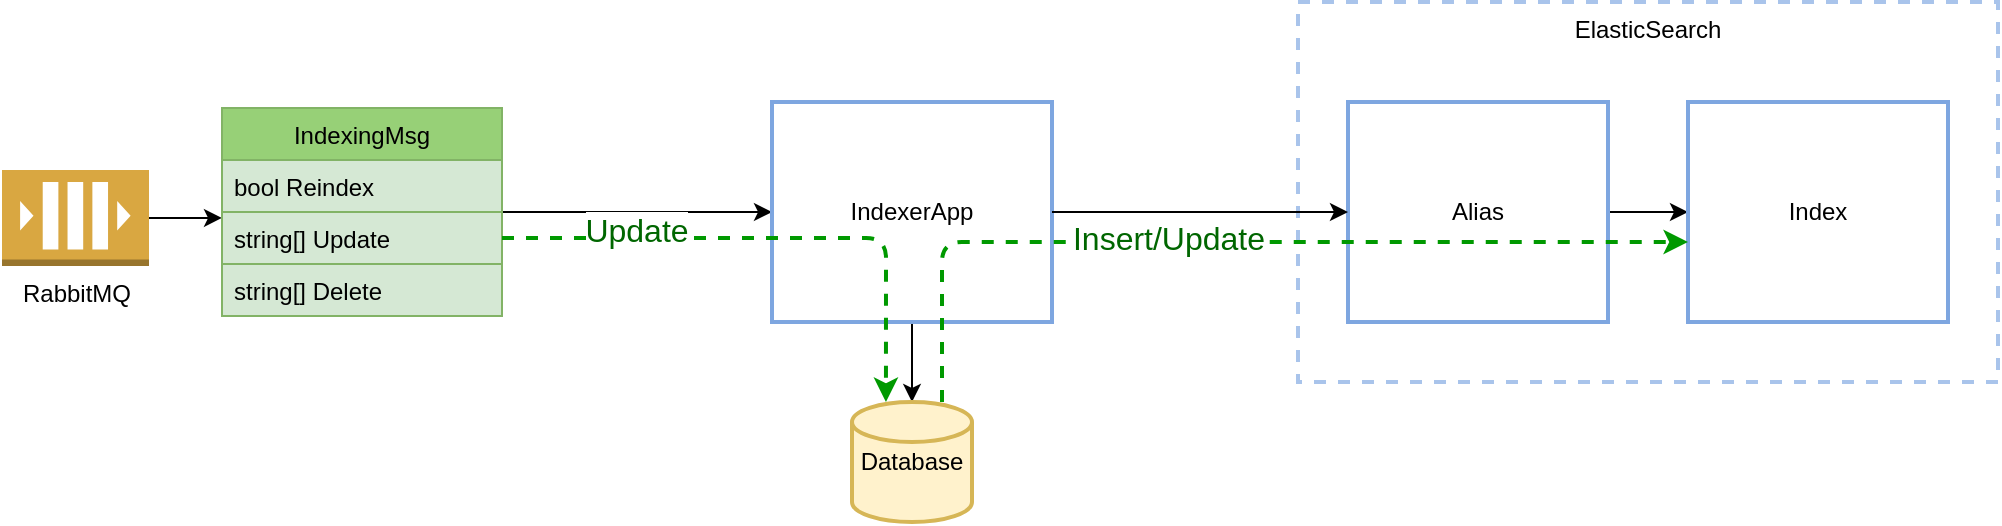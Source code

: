 <mxfile version="12.6.5" type="device" pages="4"><diagram id="VszfqgKXTrDszKqh4db0" name="update"><mxGraphModel dx="1086" dy="966" grid="1" gridSize="10" guides="1" tooltips="1" connect="1" arrows="1" fold="1" page="1" pageScale="1" pageWidth="1100" pageHeight="850" math="0" shadow="0"><root><mxCell id="0"/><mxCell id="1" parent="0"/><mxCell id="mPnWZXQFcFfXo-31iw5N-11" value="ElasticSearch" style="rounded=0;whiteSpace=wrap;html=1;verticalAlign=top;dashed=1;strokeWidth=2;strokeColor=#A9C4EB;fillColor=none;" parent="1" vertex="1"><mxGeometry x="698" y="80" width="350" height="190" as="geometry"/></mxCell><mxCell id="mPnWZXQFcFfXo-31iw5N-7" style="edgeStyle=orthogonalEdgeStyle;rounded=0;orthogonalLoop=1;jettySize=auto;html=1;entryX=0;entryY=0.115;entryDx=0;entryDy=0;entryPerimeter=0;" parent="1" source="mPnWZXQFcFfXo-31iw5N-2" target="mPnWZXQFcFfXo-31iw5N-5" edge="1"><mxGeometry relative="1" as="geometry"/></mxCell><mxCell id="mPnWZXQFcFfXo-31iw5N-2" value="RabbitMQ" style="outlineConnect=0;dashed=0;verticalLabelPosition=bottom;verticalAlign=top;align=center;html=1;shape=mxgraph.aws3.queue;fillColor=#D9A741;gradientColor=none;" parent="1" vertex="1"><mxGeometry x="50" y="164" width="73.5" height="48" as="geometry"/></mxCell><mxCell id="mPnWZXQFcFfXo-31iw5N-14" style="edgeStyle=orthogonalEdgeStyle;rounded=0;orthogonalLoop=1;jettySize=auto;html=1;entryX=0;entryY=0.5;entryDx=0;entryDy=0;" parent="1" source="mPnWZXQFcFfXo-31iw5N-3" target="mPnWZXQFcFfXo-31iw5N-8" edge="1"><mxGeometry relative="1" as="geometry"/></mxCell><mxCell id="mPnWZXQFcFfXo-31iw5N-3" value="IndexingMsg" style="swimlane;fontStyle=0;childLayout=stackLayout;horizontal=1;startSize=26;fillColor=#97D077;horizontalStack=0;resizeParent=1;resizeParentMax=0;resizeLast=0;collapsible=1;marginBottom=0;strokeColor=#82b366;" parent="1" vertex="1"><mxGeometry x="160" y="133" width="140" height="104" as="geometry"/></mxCell><mxCell id="mPnWZXQFcFfXo-31iw5N-4" value="bool Reindex" style="text;strokeColor=#82b366;fillColor=#d5e8d4;align=left;verticalAlign=top;spacingLeft=4;spacingRight=4;overflow=hidden;rotatable=0;points=[[0,0.5],[1,0.5]];portConstraint=eastwest;" parent="mPnWZXQFcFfXo-31iw5N-3" vertex="1"><mxGeometry y="26" width="140" height="26" as="geometry"/></mxCell><mxCell id="mPnWZXQFcFfXo-31iw5N-5" value="string[] Update " style="text;strokeColor=#82b366;fillColor=#d5e8d4;align=left;verticalAlign=top;spacingLeft=4;spacingRight=4;overflow=hidden;rotatable=0;points=[[0,0.5],[1,0.5]];portConstraint=eastwest;" parent="mPnWZXQFcFfXo-31iw5N-3" vertex="1"><mxGeometry y="52" width="140" height="26" as="geometry"/></mxCell><mxCell id="mPnWZXQFcFfXo-31iw5N-6" value="string[] Delete" style="text;strokeColor=#82b366;fillColor=#d5e8d4;align=left;verticalAlign=top;spacingLeft=4;spacingRight=4;overflow=hidden;rotatable=0;points=[[0,0.5],[1,0.5]];portConstraint=eastwest;" parent="mPnWZXQFcFfXo-31iw5N-3" vertex="1"><mxGeometry y="78" width="140" height="26" as="geometry"/></mxCell><mxCell id="mPnWZXQFcFfXo-31iw5N-13" style="edgeStyle=orthogonalEdgeStyle;rounded=0;orthogonalLoop=1;jettySize=auto;html=1;entryX=0.5;entryY=0;entryDx=0;entryDy=0;entryPerimeter=0;" parent="1" source="mPnWZXQFcFfXo-31iw5N-8" target="mPnWZXQFcFfXo-31iw5N-12" edge="1"><mxGeometry relative="1" as="geometry"/></mxCell><mxCell id="mPnWZXQFcFfXo-31iw5N-8" value="IndexerApp" style="rounded=0;whiteSpace=wrap;html=1;verticalAlign=middle;strokeWidth=2;strokeColor=#7EA6E0;" parent="1" vertex="1"><mxGeometry x="435" y="130" width="140" height="110" as="geometry"/></mxCell><mxCell id="mPnWZXQFcFfXo-31iw5N-12" value="Database" style="strokeWidth=2;html=1;shape=mxgraph.flowchart.database;whiteSpace=wrap;fillColor=#fff2cc;strokeColor=#d6b656;" parent="1" vertex="1"><mxGeometry x="475" y="280" width="60" height="60" as="geometry"/></mxCell><mxCell id="mPnWZXQFcFfXo-31iw5N-17" style="edgeStyle=orthogonalEdgeStyle;rounded=0;orthogonalLoop=1;jettySize=auto;html=1;exitX=1;exitY=0.5;exitDx=0;exitDy=0;entryX=0;entryY=0.5;entryDx=0;entryDy=0;" parent="1" source="mPnWZXQFcFfXo-31iw5N-15" target="mPnWZXQFcFfXo-31iw5N-16" edge="1"><mxGeometry relative="1" as="geometry"/></mxCell><mxCell id="mPnWZXQFcFfXo-31iw5N-15" value="Alias" style="rounded=0;whiteSpace=wrap;html=1;strokeWidth=2;strokeColor=#7EA6E0;" parent="1" vertex="1"><mxGeometry x="723" y="130" width="130" height="110" as="geometry"/></mxCell><mxCell id="mPnWZXQFcFfXo-31iw5N-16" value="Index" style="rounded=0;whiteSpace=wrap;html=1;strokeWidth=2;strokeColor=#7EA6E0;" parent="1" vertex="1"><mxGeometry x="893" y="130" width="130" height="110" as="geometry"/></mxCell><mxCell id="mPnWZXQFcFfXo-31iw5N-20" style="edgeStyle=orthogonalEdgeStyle;rounded=0;orthogonalLoop=1;jettySize=auto;html=1;exitX=1;exitY=0.5;exitDx=0;exitDy=0;entryX=0;entryY=0.5;entryDx=0;entryDy=0;" parent="1" source="mPnWZXQFcFfXo-31iw5N-8" target="mPnWZXQFcFfXo-31iw5N-15" edge="1"><mxGeometry relative="1" as="geometry"/></mxCell><mxCell id="mPnWZXQFcFfXo-31iw5N-21" value="" style="endArrow=classic;html=1;edgeStyle=orthogonalEdgeStyle;rounded=1;dashed=1;strokeWidth=2;strokeColor=#009900;" parent="1" target="mPnWZXQFcFfXo-31iw5N-16" edge="1"><mxGeometry width="50" height="50" relative="1" as="geometry"><mxPoint x="520" y="280" as="sourcePoint"/><mxPoint x="790" y="200" as="targetPoint"/><Array as="points"><mxPoint x="520" y="200"/></Array></mxGeometry></mxCell><mxCell id="mPnWZXQFcFfXo-31iw5N-26" value="Insert/Update" style="text;html=1;align=center;verticalAlign=middle;resizable=0;points=[];labelBackgroundColor=#ffffff;fontSize=16;fontColor=#006600;" parent="mPnWZXQFcFfXo-31iw5N-21" vertex="1" connectable="0"><mxGeometry x="-0.151" y="2" relative="1" as="geometry"><mxPoint as="offset"/></mxGeometry></mxCell><mxCell id="mPnWZXQFcFfXo-31iw5N-30" style="edgeStyle=orthogonalEdgeStyle;rounded=1;orthogonalLoop=1;jettySize=auto;html=1;exitX=1;exitY=0.5;exitDx=0;exitDy=0;entryX=0.283;entryY=0;entryDx=0;entryDy=0;entryPerimeter=0;dashed=1;strokeColor=#009900;strokeWidth=2;fontSize=16;fontColor=#006600;" parent="1" source="mPnWZXQFcFfXo-31iw5N-5" target="mPnWZXQFcFfXo-31iw5N-12" edge="1"><mxGeometry relative="1" as="geometry"/></mxCell><mxCell id="mPnWZXQFcFfXo-31iw5N-31" value="Update" style="text;html=1;align=center;verticalAlign=middle;resizable=0;points=[];labelBackgroundColor=#ffffff;fontSize=16;fontColor=#006600;" parent="mPnWZXQFcFfXo-31iw5N-30" vertex="1" connectable="0"><mxGeometry x="-0.511" y="4" relative="1" as="geometry"><mxPoint as="offset"/></mxGeometry></mxCell></root></mxGraphModel></diagram><diagram id="6jHsAG5WVx4GjktNtLUJ" name="delete"><mxGraphModel dx="1124" dy="966" grid="1" gridSize="10" guides="1" tooltips="1" connect="1" arrows="1" fold="1" page="1" pageScale="1" pageWidth="1100" pageHeight="850" math="0" shadow="0"><root><mxCell id="M-_j7N7mOn3N8x7KHYmq-0"/><mxCell id="M-_j7N7mOn3N8x7KHYmq-1" parent="M-_j7N7mOn3N8x7KHYmq-0"/><mxCell id="M-_j7N7mOn3N8x7KHYmq-2" value="ElasticSearch" style="rounded=0;whiteSpace=wrap;html=1;verticalAlign=top;dashed=1;strokeWidth=2;strokeColor=#A9C4EB;fillColor=none;" vertex="1" parent="M-_j7N7mOn3N8x7KHYmq-1"><mxGeometry x="698" y="390" width="350" height="190" as="geometry"/></mxCell><mxCell id="M-_j7N7mOn3N8x7KHYmq-3" style="edgeStyle=orthogonalEdgeStyle;rounded=0;orthogonalLoop=1;jettySize=auto;html=1;entryX=0;entryY=0.115;entryDx=0;entryDy=0;entryPerimeter=0;" edge="1" parent="M-_j7N7mOn3N8x7KHYmq-1" source="M-_j7N7mOn3N8x7KHYmq-4" target="M-_j7N7mOn3N8x7KHYmq-8"><mxGeometry relative="1" as="geometry"/></mxCell><mxCell id="M-_j7N7mOn3N8x7KHYmq-4" value="RabbitMQ" style="outlineConnect=0;dashed=0;verticalLabelPosition=bottom;verticalAlign=top;align=center;html=1;shape=mxgraph.aws3.queue;fillColor=#D9A741;gradientColor=none;" vertex="1" parent="M-_j7N7mOn3N8x7KHYmq-1"><mxGeometry x="50" y="474" width="73.5" height="48" as="geometry"/></mxCell><mxCell id="M-_j7N7mOn3N8x7KHYmq-5" style="edgeStyle=orthogonalEdgeStyle;rounded=0;orthogonalLoop=1;jettySize=auto;html=1;entryX=0;entryY=0.5;entryDx=0;entryDy=0;" edge="1" parent="M-_j7N7mOn3N8x7KHYmq-1" source="M-_j7N7mOn3N8x7KHYmq-6" target="M-_j7N7mOn3N8x7KHYmq-11"><mxGeometry relative="1" as="geometry"/></mxCell><mxCell id="M-_j7N7mOn3N8x7KHYmq-6" value="IndexingMsg" style="swimlane;fontStyle=0;childLayout=stackLayout;horizontal=1;startSize=26;fillColor=#97D077;horizontalStack=0;resizeParent=1;resizeParentMax=0;resizeLast=0;collapsible=1;marginBottom=0;strokeColor=#82b366;" vertex="1" parent="M-_j7N7mOn3N8x7KHYmq-1"><mxGeometry x="160" y="443" width="140" height="104" as="geometry"/></mxCell><mxCell id="M-_j7N7mOn3N8x7KHYmq-7" value="bool Reindex" style="text;strokeColor=#82b366;fillColor=#d5e8d4;align=left;verticalAlign=top;spacingLeft=4;spacingRight=4;overflow=hidden;rotatable=0;points=[[0,0.5],[1,0.5]];portConstraint=eastwest;" vertex="1" parent="M-_j7N7mOn3N8x7KHYmq-6"><mxGeometry y="26" width="140" height="26" as="geometry"/></mxCell><mxCell id="M-_j7N7mOn3N8x7KHYmq-8" value="string[] Update " style="text;strokeColor=#82b366;fillColor=#d5e8d4;align=left;verticalAlign=top;spacingLeft=4;spacingRight=4;overflow=hidden;rotatable=0;points=[[0,0.5],[1,0.5]];portConstraint=eastwest;" vertex="1" parent="M-_j7N7mOn3N8x7KHYmq-6"><mxGeometry y="52" width="140" height="26" as="geometry"/></mxCell><mxCell id="M-_j7N7mOn3N8x7KHYmq-9" value="string[] Delete" style="text;strokeColor=#82b366;fillColor=#d5e8d4;align=left;verticalAlign=top;spacingLeft=4;spacingRight=4;overflow=hidden;rotatable=0;points=[[0,0.5],[1,0.5]];portConstraint=eastwest;" vertex="1" parent="M-_j7N7mOn3N8x7KHYmq-6"><mxGeometry y="78" width="140" height="26" as="geometry"/></mxCell><mxCell id="M-_j7N7mOn3N8x7KHYmq-10" style="edgeStyle=orthogonalEdgeStyle;rounded=0;orthogonalLoop=1;jettySize=auto;html=1;entryX=0.5;entryY=0;entryDx=0;entryDy=0;entryPerimeter=0;" edge="1" parent="M-_j7N7mOn3N8x7KHYmq-1" source="M-_j7N7mOn3N8x7KHYmq-11" target="M-_j7N7mOn3N8x7KHYmq-12"><mxGeometry relative="1" as="geometry"/></mxCell><mxCell id="M-_j7N7mOn3N8x7KHYmq-11" value="IndexerApp" style="rounded=0;whiteSpace=wrap;html=1;verticalAlign=middle;strokeWidth=2;strokeColor=#7EA6E0;" vertex="1" parent="M-_j7N7mOn3N8x7KHYmq-1"><mxGeometry x="435" y="440" width="140" height="110" as="geometry"/></mxCell><mxCell id="M-_j7N7mOn3N8x7KHYmq-12" value="Database" style="strokeWidth=2;html=1;shape=mxgraph.flowchart.database;whiteSpace=wrap;fillColor=#fff2cc;strokeColor=#d6b656;" vertex="1" parent="M-_j7N7mOn3N8x7KHYmq-1"><mxGeometry x="475" y="590" width="60" height="60" as="geometry"/></mxCell><mxCell id="M-_j7N7mOn3N8x7KHYmq-13" style="edgeStyle=orthogonalEdgeStyle;rounded=0;orthogonalLoop=1;jettySize=auto;html=1;exitX=1;exitY=0.5;exitDx=0;exitDy=0;entryX=0;entryY=0.5;entryDx=0;entryDy=0;" edge="1" parent="M-_j7N7mOn3N8x7KHYmq-1" source="M-_j7N7mOn3N8x7KHYmq-14" target="M-_j7N7mOn3N8x7KHYmq-15"><mxGeometry relative="1" as="geometry"/></mxCell><mxCell id="M-_j7N7mOn3N8x7KHYmq-14" value="Alias" style="rounded=0;whiteSpace=wrap;html=1;strokeWidth=2;strokeColor=#7EA6E0;" vertex="1" parent="M-_j7N7mOn3N8x7KHYmq-1"><mxGeometry x="723" y="440" width="130" height="110" as="geometry"/></mxCell><mxCell id="M-_j7N7mOn3N8x7KHYmq-15" value="Index" style="rounded=0;whiteSpace=wrap;html=1;strokeWidth=2;strokeColor=#7EA6E0;" vertex="1" parent="M-_j7N7mOn3N8x7KHYmq-1"><mxGeometry x="893" y="440" width="130" height="110" as="geometry"/></mxCell><mxCell id="M-_j7N7mOn3N8x7KHYmq-16" style="edgeStyle=orthogonalEdgeStyle;rounded=0;orthogonalLoop=1;jettySize=auto;html=1;exitX=1;exitY=0.5;exitDx=0;exitDy=0;entryX=0;entryY=0.5;entryDx=0;entryDy=0;" edge="1" parent="M-_j7N7mOn3N8x7KHYmq-1" source="M-_j7N7mOn3N8x7KHYmq-11" target="M-_j7N7mOn3N8x7KHYmq-14"><mxGeometry relative="1" as="geometry"/></mxCell><mxCell id="M-_j7N7mOn3N8x7KHYmq-17" style="edgeStyle=orthogonalEdgeStyle;rounded=1;orthogonalLoop=1;jettySize=auto;html=1;exitX=1;exitY=0.5;exitDx=0;exitDy=0;entryX=0.008;entryY=0.655;entryDx=0;entryDy=0;entryPerimeter=0;dashed=1;strokeColor=#990000;strokeWidth=2;fontSize=16;fontColor=#990000;" edge="1" parent="M-_j7N7mOn3N8x7KHYmq-1" source="M-_j7N7mOn3N8x7KHYmq-9" target="M-_j7N7mOn3N8x7KHYmq-15"><mxGeometry relative="1" as="geometry"/></mxCell><mxCell id="M-_j7N7mOn3N8x7KHYmq-18" value="Delete" style="text;html=1;align=center;verticalAlign=middle;resizable=0;points=[];labelBackgroundColor=#ffffff;fontSize=16;fontColor=#990000;" vertex="1" connectable="0" parent="M-_j7N7mOn3N8x7KHYmq-17"><mxGeometry x="-0.511" y="4" relative="1" as="geometry"><mxPoint x="-71" as="offset"/></mxGeometry></mxCell></root></mxGraphModel></diagram><diagram id="CDXmMjL5mnSBe7OXN8aN" name="reindexing"><mxGraphModel dx="1220" dy="1173" grid="1" gridSize="10" guides="1" tooltips="1" connect="1" arrows="1" fold="1" page="1" pageScale="1" pageWidth="1100" pageHeight="850" math="0" shadow="0"><root><mxCell id="-dEQy_V5vCzk3yCvLBFL-0"/><mxCell id="-dEQy_V5vCzk3yCvLBFL-1" parent="-dEQy_V5vCzk3yCvLBFL-0"/><mxCell id="jSakvFMr5Z0jfJDEvpg0-7" value="IndexerApp" style="rounded=0;whiteSpace=wrap;html=1;verticalAlign=top;strokeWidth=2;strokeColor=#7EA6E0;fillColor=#ffffff;" parent="-dEQy_V5vCzk3yCvLBFL-1" vertex="1"><mxGeometry x="405" y="350" width="140" height="80" as="geometry"/></mxCell><mxCell id="Ni1pKOZS6OC7iwXAluLo-0" value="ElasticSearch" style="rounded=0;whiteSpace=wrap;html=1;verticalAlign=top;dashed=1;strokeWidth=2;strokeColor=#A9C4EB;fillColor=none;" parent="-dEQy_V5vCzk3yCvLBFL-1" vertex="1"><mxGeometry x="580" y="15" width="440" height="705" as="geometry"/></mxCell><mxCell id="jSakvFMr5Z0jfJDEvpg0-1" value="2" style="rounded=0;whiteSpace=wrap;html=1;dashed=1;strokeColor=#36393d;strokeWidth=2;fillColor=#eeeeee;fontSize=24;align=right;spacingRight=16;" parent="-dEQy_V5vCzk3yCvLBFL-1" vertex="1"><mxGeometry x="610" y="165" width="380" height="120" as="geometry"/></mxCell><mxCell id="jSakvFMr5Z0jfJDEvpg0-0" value="1" style="rounded=0;whiteSpace=wrap;html=1;dashed=1;strokeColor=#36393d;strokeWidth=2;fillColor=#eeeeee;fontSize=24;align=right;spacingRight=16;" parent="-dEQy_V5vCzk3yCvLBFL-1" vertex="1"><mxGeometry x="610" y="80" width="380" height="70" as="geometry"/></mxCell><mxCell id="Ni1pKOZS6OC7iwXAluLo-1" style="edgeStyle=orthogonalEdgeStyle;rounded=0;orthogonalLoop=1;jettySize=auto;html=1;entryX=0;entryY=0.115;entryDx=0;entryDy=0;entryPerimeter=0;" parent="-dEQy_V5vCzk3yCvLBFL-1" source="Ni1pKOZS6OC7iwXAluLo-2" target="Ni1pKOZS6OC7iwXAluLo-6" edge="1"><mxGeometry relative="1" as="geometry"/></mxCell><mxCell id="Ni1pKOZS6OC7iwXAluLo-2" value="RabbitMQ" style="outlineConnect=0;dashed=0;verticalLabelPosition=bottom;verticalAlign=top;align=center;html=1;shape=mxgraph.aws3.queue;fillColor=#D9A741;gradientColor=none;" parent="-dEQy_V5vCzk3yCvLBFL-1" vertex="1"><mxGeometry x="20" y="104" width="73.5" height="48" as="geometry"/></mxCell><mxCell id="Ni1pKOZS6OC7iwXAluLo-3" style="edgeStyle=orthogonalEdgeStyle;rounded=0;orthogonalLoop=1;jettySize=auto;html=1;entryX=0;entryY=0.5;entryDx=0;entryDy=0;" parent="-dEQy_V5vCzk3yCvLBFL-1" source="Ni1pKOZS6OC7iwXAluLo-4" target="Ni1pKOZS6OC7iwXAluLo-9" edge="1"><mxGeometry relative="1" as="geometry"/></mxCell><mxCell id="Ni1pKOZS6OC7iwXAluLo-4" value="IndexingMsg" style="swimlane;fontStyle=0;childLayout=stackLayout;horizontal=1;startSize=26;fillColor=#97D077;horizontalStack=0;resizeParent=1;resizeParentMax=0;resizeLast=0;collapsible=1;marginBottom=0;strokeColor=#82b366;" parent="-dEQy_V5vCzk3yCvLBFL-1" vertex="1"><mxGeometry x="170" y="73" width="140" height="104" as="geometry"/></mxCell><mxCell id="Ni1pKOZS6OC7iwXAluLo-5" value="bool Reindex" style="text;strokeColor=#82b366;fillColor=#d5e8d4;align=left;verticalAlign=top;spacingLeft=4;spacingRight=4;overflow=hidden;rotatable=0;points=[[0,0.5],[1,0.5]];portConstraint=eastwest;" parent="Ni1pKOZS6OC7iwXAluLo-4" vertex="1"><mxGeometry y="26" width="140" height="26" as="geometry"/></mxCell><mxCell id="Ni1pKOZS6OC7iwXAluLo-6" value="string[] Update " style="text;strokeColor=#82b366;fillColor=#d5e8d4;align=left;verticalAlign=top;spacingLeft=4;spacingRight=4;overflow=hidden;rotatable=0;points=[[0,0.5],[1,0.5]];portConstraint=eastwest;" parent="Ni1pKOZS6OC7iwXAluLo-4" vertex="1"><mxGeometry y="52" width="140" height="26" as="geometry"/></mxCell><mxCell id="Ni1pKOZS6OC7iwXAluLo-7" value="string[] Delete" style="text;strokeColor=#82b366;fillColor=#d5e8d4;align=left;verticalAlign=top;spacingLeft=4;spacingRight=4;overflow=hidden;rotatable=0;points=[[0,0.5],[1,0.5]];portConstraint=eastwest;" parent="Ni1pKOZS6OC7iwXAluLo-4" vertex="1"><mxGeometry y="78" width="140" height="26" as="geometry"/></mxCell><mxCell id="Ni1pKOZS6OC7iwXAluLo-9" value="IndexerApp" style="rounded=0;whiteSpace=wrap;html=1;verticalAlign=bottom;strokeWidth=2;strokeColor=#7EA6E0;spacingBottom=5;" parent="-dEQy_V5vCzk3yCvLBFL-1" vertex="1"><mxGeometry x="405" y="85" width="140" height="80" as="geometry"/></mxCell><mxCell id="Ni1pKOZS6OC7iwXAluLo-11" style="edgeStyle=orthogonalEdgeStyle;rounded=0;orthogonalLoop=1;jettySize=auto;html=1;exitX=1;exitY=0.5;exitDx=0;exitDy=0;entryX=0;entryY=0.5;entryDx=0;entryDy=0;" parent="-dEQy_V5vCzk3yCvLBFL-1" source="Ni1pKOZS6OC7iwXAluLo-12" target="Ni1pKOZS6OC7iwXAluLo-13" edge="1"><mxGeometry relative="1" as="geometry"/></mxCell><mxCell id="Ni1pKOZS6OC7iwXAluLo-12" value="Alias" style="rounded=0;whiteSpace=wrap;html=1;strokeWidth=2;strokeColor=#7EA6E0;" parent="-dEQy_V5vCzk3yCvLBFL-1" vertex="1"><mxGeometry x="635" y="95" width="130" height="40" as="geometry"/></mxCell><mxCell id="Ni1pKOZS6OC7iwXAluLo-13" value="Index-even" style="rounded=0;whiteSpace=wrap;html=1;strokeWidth=2;strokeColor=#7EA6E0;" parent="-dEQy_V5vCzk3yCvLBFL-1" vertex="1"><mxGeometry x="805" y="95" width="130" height="40" as="geometry"/></mxCell><mxCell id="Ni1pKOZS6OC7iwXAluLo-14" style="edgeStyle=orthogonalEdgeStyle;rounded=0;orthogonalLoop=1;jettySize=auto;html=1;exitX=1;exitY=0.5;exitDx=0;exitDy=0;" parent="-dEQy_V5vCzk3yCvLBFL-1" source="Ni1pKOZS6OC7iwXAluLo-9" edge="1"><mxGeometry relative="1" as="geometry"><mxPoint x="580" y="125" as="targetPoint"/></mxGeometry></mxCell><mxCell id="Ni1pKOZS6OC7iwXAluLo-17" style="edgeStyle=orthogonalEdgeStyle;rounded=0;orthogonalLoop=1;jettySize=auto;html=1;exitX=1;exitY=0.5;exitDx=0;exitDy=0;entryX=0;entryY=0.5;entryDx=0;entryDy=0;" parent="-dEQy_V5vCzk3yCvLBFL-1" source="Ni1pKOZS6OC7iwXAluLo-18" target="Ni1pKOZS6OC7iwXAluLo-19" edge="1"><mxGeometry relative="1" as="geometry"/></mxCell><mxCell id="Ni1pKOZS6OC7iwXAluLo-18" value="Alias" style="rounded=0;whiteSpace=wrap;html=1;strokeWidth=2;strokeColor=#7EA6E0;" parent="-dEQy_V5vCzk3yCvLBFL-1" vertex="1"><mxGeometry x="635" y="175" width="130" height="40" as="geometry"/></mxCell><mxCell id="Ni1pKOZS6OC7iwXAluLo-19" value="Index-even" style="rounded=0;whiteSpace=wrap;html=1;strokeWidth=2;strokeColor=#7EA6E0;" parent="-dEQy_V5vCzk3yCvLBFL-1" vertex="1"><mxGeometry x="805" y="175" width="130" height="40" as="geometry"/></mxCell><mxCell id="Ni1pKOZS6OC7iwXAluLo-20" value="Index-odd" style="rounded=0;whiteSpace=wrap;html=1;strokeWidth=2;strokeColor=#7EA6E0;" parent="-dEQy_V5vCzk3yCvLBFL-1" vertex="1"><mxGeometry x="805" y="235" width="130" height="40" as="geometry"/></mxCell><mxCell id="Ni1pKOZS6OC7iwXAluLo-22" value="Reindex" style="edgeStyle=orthogonalEdgeStyle;rounded=1;orthogonalLoop=1;jettySize=auto;html=1;exitX=1;exitY=0.5;exitDx=0;exitDy=0;entryX=0.002;entryY=0.138;entryDx=0;entryDy=0;dashed=1;strokeColor=#7F00FF;strokeWidth=2;fontSize=16;fontColor=#7F00FF;entryPerimeter=0;" parent="-dEQy_V5vCzk3yCvLBFL-1" source="Ni1pKOZS6OC7iwXAluLo-5" target="Ni1pKOZS6OC7iwXAluLo-0" edge="1"><mxGeometry relative="1" as="geometry"/></mxCell><mxCell id="jSakvFMr5Z0jfJDEvpg0-2" value="3" style="rounded=0;whiteSpace=wrap;html=1;dashed=1;strokeColor=#36393d;strokeWidth=2;fillColor=#eeeeee;fontSize=24;align=right;spacingRight=16;" parent="-dEQy_V5vCzk3yCvLBFL-1" vertex="1"><mxGeometry x="610" y="300" width="380" height="120" as="geometry"/></mxCell><mxCell id="jSakvFMr5Z0jfJDEvpg0-3" style="edgeStyle=orthogonalEdgeStyle;rounded=0;orthogonalLoop=1;jettySize=auto;html=1;exitX=1;exitY=0.5;exitDx=0;exitDy=0;entryX=0;entryY=0.5;entryDx=0;entryDy=0;" parent="-dEQy_V5vCzk3yCvLBFL-1" source="jSakvFMr5Z0jfJDEvpg0-4" target="jSakvFMr5Z0jfJDEvpg0-5" edge="1"><mxGeometry relative="1" as="geometry"/></mxCell><mxCell id="jSakvFMr5Z0jfJDEvpg0-4" value="Alias" style="rounded=0;whiteSpace=wrap;html=1;strokeWidth=2;strokeColor=#7EA6E0;" parent="-dEQy_V5vCzk3yCvLBFL-1" vertex="1"><mxGeometry x="635" y="310" width="130" height="40" as="geometry"/></mxCell><mxCell id="jSakvFMr5Z0jfJDEvpg0-5" value="Index-even" style="rounded=0;whiteSpace=wrap;html=1;strokeWidth=2;strokeColor=#7EA6E0;" parent="-dEQy_V5vCzk3yCvLBFL-1" vertex="1"><mxGeometry x="805" y="310" width="130" height="40" as="geometry"/></mxCell><mxCell id="jSakvFMr5Z0jfJDEvpg0-6" value="Index-odd" style="rounded=0;whiteSpace=wrap;html=1;strokeWidth=2;strokeColor=#7EA6E0;" parent="-dEQy_V5vCzk3yCvLBFL-1" vertex="1"><mxGeometry x="805" y="370" width="130" height="40" as="geometry"/></mxCell><mxCell id="yoIjGPEbeCFZYREdAVwH-2" style="edgeStyle=orthogonalEdgeStyle;rounded=1;orthogonalLoop=1;jettySize=auto;html=1;exitX=1;exitY=0.5;exitDx=0;exitDy=0;entryX=0;entryY=0.5;entryDx=0;entryDy=0;dashed=1;strokeColor=#CC6600;strokeWidth=2;fontSize=24;fontColor=#CC6600;exitPerimeter=0;" parent="-dEQy_V5vCzk3yCvLBFL-1" source="yoIjGPEbeCFZYREdAVwH-0" target="jSakvFMr5Z0jfJDEvpg0-6" edge="1"><mxGeometry relative="1" as="geometry"/></mxCell><mxCell id="yoIjGPEbeCFZYREdAVwH-16" value="Insert" style="text;html=1;align=center;verticalAlign=middle;resizable=0;points=[];labelBackgroundColor=#ffffff;fontSize=18;fontColor=#FF8000;" parent="yoIjGPEbeCFZYREdAVwH-2" vertex="1" connectable="0"><mxGeometry x="0.565" y="2" relative="1" as="geometry"><mxPoint x="-231" y="2" as="offset"/></mxGeometry></mxCell><mxCell id="yoIjGPEbeCFZYREdAVwH-0" value="Database" style="strokeWidth=2;html=1;shape=mxgraph.flowchart.database;whiteSpace=wrap;fillColor=#fff2cc;strokeColor=#d6b656;" parent="-dEQy_V5vCzk3yCvLBFL-1" vertex="1"><mxGeometry x="290" y="360" width="60" height="60" as="geometry"/></mxCell><mxCell id="yoIjGPEbeCFZYREdAVwH-5" value="4" style="rounded=0;whiteSpace=wrap;html=1;dashed=1;strokeColor=#36393d;strokeWidth=2;fillColor=#eeeeee;fontSize=24;align=right;spacingRight=16;" parent="-dEQy_V5vCzk3yCvLBFL-1" vertex="1"><mxGeometry x="610" y="435" width="380" height="120" as="geometry"/></mxCell><mxCell id="yoIjGPEbeCFZYREdAVwH-6" style="edgeStyle=orthogonalEdgeStyle;rounded=0;orthogonalLoop=1;jettySize=auto;html=1;exitX=1;exitY=0.5;exitDx=0;exitDy=0;entryX=0;entryY=0.5;entryDx=0;entryDy=0;" parent="-dEQy_V5vCzk3yCvLBFL-1" source="yoIjGPEbeCFZYREdAVwH-7" target="yoIjGPEbeCFZYREdAVwH-9" edge="1"><mxGeometry relative="1" as="geometry"/></mxCell><mxCell id="yoIjGPEbeCFZYREdAVwH-7" value="Alias" style="rounded=0;whiteSpace=wrap;html=1;strokeWidth=2;strokeColor=#7EA6E0;" parent="-dEQy_V5vCzk3yCvLBFL-1" vertex="1"><mxGeometry x="635" y="505" width="130" height="40" as="geometry"/></mxCell><mxCell id="21d0x_IjnHuNEsH6e9XU-3" style="edgeStyle=orthogonalEdgeStyle;rounded=1;orthogonalLoop=1;jettySize=auto;html=1;exitX=0;exitY=0.5;exitDx=0;exitDy=0;entryX=0;entryY=0.25;entryDx=0;entryDy=0;dashed=1;strokeColor=#0000FF;strokeWidth=2;fontSize=18;fontColor=#CC6600;" parent="-dEQy_V5vCzk3yCvLBFL-1" source="yoIjGPEbeCFZYREdAVwH-8" target="yoIjGPEbeCFZYREdAVwH-9" edge="1"><mxGeometry relative="1" as="geometry"/></mxCell><mxCell id="yoIjGPEbeCFZYREdAVwH-8" value="Index-even" style="rounded=0;whiteSpace=wrap;html=1;strokeWidth=2;strokeColor=#7EA6E0;" parent="-dEQy_V5vCzk3yCvLBFL-1" vertex="1"><mxGeometry x="805" y="445" width="130" height="40" as="geometry"/></mxCell><mxCell id="yoIjGPEbeCFZYREdAVwH-9" value="Index-odd" style="rounded=0;whiteSpace=wrap;html=1;strokeWidth=2;strokeColor=#7EA6E0;" parent="-dEQy_V5vCzk3yCvLBFL-1" vertex="1"><mxGeometry x="805" y="505" width="130" height="40" as="geometry"/></mxCell><mxCell id="yoIjGPEbeCFZYREdAVwH-10" value="5" style="rounded=0;whiteSpace=wrap;html=1;dashed=1;strokeColor=#36393d;strokeWidth=2;fillColor=#eeeeee;fontSize=24;align=right;spacingRight=16;" parent="-dEQy_V5vCzk3yCvLBFL-1" vertex="1"><mxGeometry x="610" y="570" width="380" height="120" as="geometry"/></mxCell><mxCell id="yoIjGPEbeCFZYREdAVwH-11" style="edgeStyle=orthogonalEdgeStyle;rounded=0;orthogonalLoop=1;jettySize=auto;html=1;exitX=1;exitY=0.5;exitDx=0;exitDy=0;entryX=0;entryY=0.5;entryDx=0;entryDy=0;" parent="-dEQy_V5vCzk3yCvLBFL-1" source="yoIjGPEbeCFZYREdAVwH-12" target="yoIjGPEbeCFZYREdAVwH-14" edge="1"><mxGeometry relative="1" as="geometry"/></mxCell><mxCell id="yoIjGPEbeCFZYREdAVwH-12" value="Alias" style="rounded=0;whiteSpace=wrap;html=1;strokeWidth=2;strokeColor=#7EA6E0;" parent="-dEQy_V5vCzk3yCvLBFL-1" vertex="1"><mxGeometry x="635" y="640" width="130" height="40" as="geometry"/></mxCell><mxCell id="yoIjGPEbeCFZYREdAVwH-13" value="Index-even" style="rounded=0;whiteSpace=wrap;html=1;strokeWidth=2;strokeColor=#7EA6E0;fillColor=none;dashed=1;" parent="-dEQy_V5vCzk3yCvLBFL-1" vertex="1"><mxGeometry x="805" y="580" width="130" height="40" as="geometry"/></mxCell><mxCell id="yoIjGPEbeCFZYREdAVwH-14" value="Index-odd" style="rounded=0;whiteSpace=wrap;html=1;strokeWidth=2;strokeColor=#7EA6E0;" parent="-dEQy_V5vCzk3yCvLBFL-1" vertex="1"><mxGeometry x="805" y="640" width="130" height="40" as="geometry"/></mxCell><mxCell id="21d0x_IjnHuNEsH6e9XU-2" value="" style="shape=umlDestroy;whiteSpace=wrap;html=1;strokeWidth=8;fillColor=#CC0000;fontSize=18;fontColor=#CC6600;align=right;strokeColor=#CC0000;" parent="-dEQy_V5vCzk3yCvLBFL-1" vertex="1"><mxGeometry x="800" y="610" width="20" height="20" as="geometry"/></mxCell><mxCell id="21d0x_IjnHuNEsH6e9XU-4" value="" style="verticalLabelPosition=bottom;verticalAlign=top;html=1;shape=mxgraph.basic.8_point_star;strokeColor=#FF9933;strokeWidth=8;fillColor=#CC0000;fontSize=18;fontColor=#CC6600;align=right;" parent="-dEQy_V5vCzk3yCvLBFL-1" vertex="1"><mxGeometry x="805" y="240" width="10" height="10" as="geometry"/></mxCell></root></mxGraphModel></diagram><diagram id="Fjun2aOX33-wPrvdGLnk" name="Page-4"><mxGraphModel dx="1220" dy="1173" grid="1" gridSize="10" guides="1" tooltips="1" connect="1" arrows="1" fold="1" page="1" pageScale="1" pageWidth="1100" pageHeight="850" math="0" shadow="0"><root><mxCell id="5viDs4BziEgzqvx-i1ks-0"/><mxCell id="5viDs4BziEgzqvx-i1ks-1" parent="5viDs4BziEgzqvx-i1ks-0"/><mxCell id="TOjTbqrgjvzcuKufO8z7-1" value="RabbitMQ" style="outlineConnect=0;dashed=0;verticalLabelPosition=top;verticalAlign=bottom;align=center;html=1;shape=mxgraph.aws3.queue;fillColor=#D9A741;gradientColor=none;labelPosition=center;" vertex="1" parent="5viDs4BziEgzqvx-i1ks-1"><mxGeometry x="203.25" y="20" width="73.5" height="48" as="geometry"/></mxCell><mxCell id="766HKvH7kd4C6AYQ0Yu9-14" style="edgeStyle=orthogonalEdgeStyle;rounded=0;orthogonalLoop=1;jettySize=auto;html=1;exitX=0.25;exitY=1;exitDx=0;exitDy=0;entryX=0.5;entryY=0;entryDx=0;entryDy=0;entryPerimeter=0;startArrow=none;startFill=0;endArrow=classic;endFill=1;strokeColor=#000000;strokeWidth=1;fontSize=16;fontColor=#FF8000;" edge="1" parent="5viDs4BziEgzqvx-i1ks-1" source="TOjTbqrgjvzcuKufO8z7-6" target="766HKvH7kd4C6AYQ0Yu9-13"><mxGeometry relative="1" as="geometry"/></mxCell><mxCell id="766HKvH7kd4C6AYQ0Yu9-15" style="edgeStyle=orthogonalEdgeStyle;rounded=0;orthogonalLoop=1;jettySize=auto;html=1;exitX=0.75;exitY=1;exitDx=0;exitDy=0;entryX=0.5;entryY=0;entryDx=0;entryDy=0;startArrow=none;startFill=0;endArrow=classic;endFill=1;strokeColor=#000000;strokeWidth=1;fontSize=16;fontColor=#FF8000;" edge="1" parent="5viDs4BziEgzqvx-i1ks-1" source="TOjTbqrgjvzcuKufO8z7-6" target="vMENOExYl65h323FgsGd-0"><mxGeometry relative="1" as="geometry"/></mxCell><mxCell id="TOjTbqrgjvzcuKufO8z7-6" value="IndexerApp" style="rounded=0;whiteSpace=wrap;html=1;verticalAlign=bottom;strokeWidth=2;strokeColor=#7EA6E0;spacingBottom=5;fillColor=#ffffff;" vertex="1" parent="5viDs4BziEgzqvx-i1ks-1"><mxGeometry x="30" y="110" width="440" height="580" as="geometry"/></mxCell><mxCell id="vMENOExYl65h323FgsGd-0" value="ElasticSearch" style="rounded=0;whiteSpace=wrap;html=1;verticalAlign=top;strokeWidth=2;strokeColor=#A9C4EB;fillColor=none;" vertex="1" parent="5viDs4BziEgzqvx-i1ks-1"><mxGeometry x="250" y="711" width="220" height="105" as="geometry"/></mxCell><mxCell id="vMENOExYl65h323FgsGd-1" value="IndexerConsumerLogic" style="rounded=0;whiteSpace=wrap;html=1;verticalAlign=top;align=left;spacingLeft=7;fillColor=#ffffff;strokeColor=#7EA6E0;strokeWidth=2;" vertex="1" parent="5viDs4BziEgzqvx-i1ks-1"><mxGeometry x="55" y="130" width="385" height="480" as="geometry"/></mxCell><mxCell id="JJW9preXazhdJ84en39Q-23" style="edgeStyle=orthogonalEdgeStyle;rounded=0;orthogonalLoop=1;jettySize=auto;html=1;exitX=0.5;exitY=1;exitDx=0;exitDy=0;entryX=0.5;entryY=0;entryDx=0;entryDy=0;" edge="1" parent="5viDs4BziEgzqvx-i1ks-1" source="TOjTbqrgjvzcuKufO8z7-2" target="JJW9preXazhdJ84en39Q-22"><mxGeometry relative="1" as="geometry"/></mxCell><mxCell id="TOjTbqrgjvzcuKufO8z7-2" value="IndexingMsg" style="swimlane;fontStyle=0;childLayout=stackLayout;horizontal=1;startSize=26;fillColor=#97D077;horizontalStack=0;resizeParent=1;resizeParentMax=0;resizeLast=0;collapsible=1;marginBottom=0;strokeColor=#82b366;" vertex="1" parent="5viDs4BziEgzqvx-i1ks-1"><mxGeometry x="170" y="170" width="140" height="104" as="geometry"/></mxCell><mxCell id="TOjTbqrgjvzcuKufO8z7-3" value="bool ReindexRequired" style="text;strokeColor=#82b366;fillColor=#d5e8d4;align=left;verticalAlign=top;spacingLeft=4;spacingRight=4;overflow=hidden;rotatable=0;points=[[0,0.5],[1,0.5]];portConstraint=eastwest;" vertex="1" parent="TOjTbqrgjvzcuKufO8z7-2"><mxGeometry y="26" width="140" height="26" as="geometry"/></mxCell><mxCell id="TOjTbqrgjvzcuKufO8z7-4" value="string[] IndexList" style="text;strokeColor=#82b366;fillColor=#d5e8d4;align=left;verticalAlign=top;spacingLeft=4;spacingRight=4;overflow=hidden;rotatable=0;points=[[0,0.5],[1,0.5]];portConstraint=eastwest;" vertex="1" parent="TOjTbqrgjvzcuKufO8z7-2"><mxGeometry y="52" width="140" height="26" as="geometry"/></mxCell><mxCell id="TOjTbqrgjvzcuKufO8z7-5" value="string[] DeindexList" style="text;strokeColor=#82b366;fillColor=#d5e8d4;align=left;verticalAlign=top;spacingLeft=4;spacingRight=4;overflow=hidden;rotatable=0;points=[[0,0.5],[1,0.5]];portConstraint=eastwest;" vertex="1" parent="TOjTbqrgjvzcuKufO8z7-2"><mxGeometry y="78" width="140" height="26" as="geometry"/></mxCell><mxCell id="TOjTbqrgjvzcuKufO8z7-0" style="edgeStyle=orthogonalEdgeStyle;rounded=0;orthogonalLoop=1;jettySize=auto;html=1;" edge="1" parent="5viDs4BziEgzqvx-i1ks-1" source="TOjTbqrgjvzcuKufO8z7-1" target="TOjTbqrgjvzcuKufO8z7-2"><mxGeometry relative="1" as="geometry"/></mxCell><mxCell id="766HKvH7kd4C6AYQ0Yu9-12" style="edgeStyle=orthogonalEdgeStyle;rounded=0;orthogonalLoop=1;jettySize=auto;html=1;exitX=0.5;exitY=1;exitDx=0;exitDy=0;entryX=0.5;entryY=0;entryDx=0;entryDy=0;startArrow=none;startFill=0;endArrow=classic;endFill=1;strokeColor=#000000;strokeWidth=1;fontSize=16;fontColor=#FF8000;" edge="1" parent="5viDs4BziEgzqvx-i1ks-1" source="JJW9preXazhdJ84en39Q-12" target="766HKvH7kd4C6AYQ0Yu9-7"><mxGeometry relative="1" as="geometry"/></mxCell><mxCell id="JJW9preXazhdJ84en39Q-12" value="Reindex logic" style="rounded=0;whiteSpace=wrap;html=1;align=center;strokeColor=#7EA6E0;strokeWidth=2;" vertex="1" parent="5viDs4BziEgzqvx-i1ks-1"><mxGeometry x="71.5" y="380" width="120" height="135" as="geometry"/></mxCell><mxCell id="JJW9preXazhdJ84en39Q-13" value="" style="rounded=0;whiteSpace=wrap;html=1;align=left;strokeColor=#7EA6E0;strokeWidth=2;" vertex="1" parent="5viDs4BziEgzqvx-i1ks-1"><mxGeometry x="290" y="380" width="120" height="135" as="geometry"/></mxCell><mxCell id="766HKvH7kd4C6AYQ0Yu9-10" style="edgeStyle=orthogonalEdgeStyle;rounded=0;orthogonalLoop=1;jettySize=auto;html=1;entryX=0.5;entryY=0;entryDx=0;entryDy=0;startArrow=none;startFill=0;endArrow=classic;endFill=1;strokeColor=#000000;strokeWidth=1;fontSize=16;fontColor=#FF8000;" edge="1" parent="5viDs4BziEgzqvx-i1ks-1" source="JJW9preXazhdJ84en39Q-17" target="766HKvH7kd4C6AYQ0Yu9-8"><mxGeometry relative="1" as="geometry"/></mxCell><mxCell id="JJW9preXazhdJ84en39Q-17" value="Index logic" style="rounded=0;whiteSpace=wrap;html=1;align=center;fillColor=#ffffff;strokeColor=#7EA6E0;" vertex="1" parent="5viDs4BziEgzqvx-i1ks-1"><mxGeometry x="300" y="400" width="100" height="40" as="geometry"/></mxCell><mxCell id="766HKvH7kd4C6AYQ0Yu9-11" style="edgeStyle=orthogonalEdgeStyle;rounded=0;orthogonalLoop=1;jettySize=auto;html=1;startArrow=none;startFill=0;endArrow=classic;endFill=1;strokeColor=#000000;strokeWidth=1;fontSize=16;fontColor=#FF8000;" edge="1" parent="5viDs4BziEgzqvx-i1ks-1" source="JJW9preXazhdJ84en39Q-18" target="766HKvH7kd4C6AYQ0Yu9-9"><mxGeometry relative="1" as="geometry"/></mxCell><mxCell id="JJW9preXazhdJ84en39Q-18" value="Deindex logic" style="rounded=0;whiteSpace=wrap;html=1;align=center;fillColor=#ffffff;strokeColor=#7EA6E0;strokeWidth=2;" vertex="1" parent="5viDs4BziEgzqvx-i1ks-1"><mxGeometry x="300" y="460" width="100" height="40" as="geometry"/></mxCell><mxCell id="JJW9preXazhdJ84en39Q-25" style="edgeStyle=orthogonalEdgeStyle;rounded=0;orthogonalLoop=1;jettySize=auto;html=1;exitX=0;exitY=0.5;exitDx=0;exitDy=0;entryX=0.5;entryY=0;entryDx=0;entryDy=0;" edge="1" parent="5viDs4BziEgzqvx-i1ks-1" source="JJW9preXazhdJ84en39Q-22" target="JJW9preXazhdJ84en39Q-12"><mxGeometry relative="1" as="geometry"/></mxCell><mxCell id="JJW9preXazhdJ84en39Q-26" style="edgeStyle=orthogonalEdgeStyle;rounded=0;orthogonalLoop=1;jettySize=auto;html=1;entryX=0.5;entryY=0;entryDx=0;entryDy=0;exitX=1;exitY=0.5;exitDx=0;exitDy=0;" edge="1" parent="5viDs4BziEgzqvx-i1ks-1" source="JJW9preXazhdJ84en39Q-22" target="JJW9preXazhdJ84en39Q-13"><mxGeometry relative="1" as="geometry"/></mxCell><mxCell id="JJW9preXazhdJ84en39Q-22" value="ReindexRequired?" style="rhombus;whiteSpace=wrap;html=1;align=center;strokeColor=#7EA6E0;strokeWidth=2;" vertex="1" parent="5viDs4BziEgzqvx-i1ks-1"><mxGeometry x="155" y="295" width="170" height="40" as="geometry"/></mxCell><mxCell id="JJW9preXazhdJ84en39Q-36" value="EntityIndexer" style="rounded=0;whiteSpace=wrap;html=1;align=center;verticalAlign=top;strokeColor=#7EA6E0;strokeWidth=2;" vertex="1" parent="5viDs4BziEgzqvx-i1ks-1"><mxGeometry x="733" y="50" width="302" height="230" as="geometry"/></mxCell><mxCell id="JJW9preXazhdJ84en39Q-38" value="SrcEntityProvider &lt;br&gt;(by ids)" style="rounded=0;whiteSpace=wrap;html=1;align=center;verticalAlign=top;strokeColor=#7EA6E0;strokeWidth=2;" vertex="1" parent="5viDs4BziEgzqvx-i1ks-1"><mxGeometry x="713" y="70" width="115" height="70" as="geometry"/></mxCell><mxCell id="JJW9preXazhdJ84en39Q-39" value="IndexManager" style="rounded=0;whiteSpace=wrap;html=1;align=center;verticalAlign=top;strokeColor=#7EA6E0;strokeWidth=2;" vertex="1" parent="5viDs4BziEgzqvx-i1ks-1"><mxGeometry x="713" y="175" width="115" height="70" as="geometry"/></mxCell><mxCell id="JJW9preXazhdJ84en39Q-42" style="edgeStyle=orthogonalEdgeStyle;rounded=0;orthogonalLoop=1;jettySize=auto;html=1;exitX=0;exitY=0.5;exitDx=0;exitDy=0;entryX=1;entryY=0.5;entryDx=0;entryDy=0;entryPerimeter=0;" edge="1" parent="5viDs4BziEgzqvx-i1ks-1" source="JJW9preXazhdJ84en39Q-40" target="JJW9preXazhdJ84en39Q-41"><mxGeometry relative="1" as="geometry"/></mxCell><mxCell id="JJW9preXazhdJ84en39Q-46" style="edgeStyle=orthogonalEdgeStyle;rounded=0;orthogonalLoop=1;jettySize=auto;html=1;exitX=0;exitY=0.5;exitDx=0;exitDy=0;entryX=1;entryY=0.5;entryDx=0;entryDy=0;" edge="1" parent="5viDs4BziEgzqvx-i1ks-1" source="JJW9preXazhdJ84en39Q-40" target="JJW9preXazhdJ84en39Q-44"><mxGeometry relative="1" as="geometry"/></mxCell><mxCell id="JJW9preXazhdJ84en39Q-40" value="Strategy" style="rounded=0;whiteSpace=wrap;html=1;align=center;dashed=1;strokeColor=#7EA6E0;strokeWidth=2;" vertex="1" parent="5viDs4BziEgzqvx-i1ks-1"><mxGeometry x="693" y="100" width="57" height="30" as="geometry"/></mxCell><mxCell id="JJW9preXazhdJ84en39Q-41" value="Database" style="strokeWidth=2;html=1;shape=mxgraph.flowchart.database;whiteSpace=wrap;fillColor=#fff2cc;strokeColor=#d6b656;" vertex="1" parent="5viDs4BziEgzqvx-i1ks-1"><mxGeometry x="568" y="20" width="60" height="60" as="geometry"/></mxCell><mxCell id="JJW9preXazhdJ84en39Q-44" value="Test" style="rounded=0;whiteSpace=wrap;html=1;align=center;fillColor=none;strokeColor=#999999;dashed=1;strokeWidth=2;" vertex="1" parent="5viDs4BziEgzqvx-i1ks-1"><mxGeometry x="568" y="100" width="60" height="60" as="geometry"/></mxCell><mxCell id="JJW9preXazhdJ84en39Q-49" style="edgeStyle=orthogonalEdgeStyle;rounded=0;orthogonalLoop=1;jettySize=auto;html=1;exitX=0;exitY=0.5;exitDx=0;exitDy=0;entryX=1;entryY=0.5;entryDx=0;entryDy=0;" edge="1" parent="5viDs4BziEgzqvx-i1ks-1" source="JJW9preXazhdJ84en39Q-51" target="JJW9preXazhdJ84en39Q-54"><mxGeometry relative="1" as="geometry"><mxPoint x="623.75" y="200" as="targetPoint"/></mxGeometry></mxCell><mxCell id="JJW9preXazhdJ84en39Q-50" style="edgeStyle=orthogonalEdgeStyle;rounded=0;orthogonalLoop=1;jettySize=auto;html=1;exitX=0;exitY=0.5;exitDx=0;exitDy=0;entryX=1;entryY=0.5;entryDx=0;entryDy=0;" edge="1" parent="5viDs4BziEgzqvx-i1ks-1" source="JJW9preXazhdJ84en39Q-51" target="JJW9preXazhdJ84en39Q-53"><mxGeometry relative="1" as="geometry"/></mxCell><mxCell id="JJW9preXazhdJ84en39Q-51" value="Strategy" style="rounded=0;whiteSpace=wrap;html=1;align=center;dashed=1;strokeColor=#7EA6E0;strokeWidth=2;" vertex="1" parent="5viDs4BziEgzqvx-i1ks-1"><mxGeometry x="688.75" y="205" width="57" height="30" as="geometry"/></mxCell><mxCell id="JJW9preXazhdJ84en39Q-53" value="Test" style="rounded=0;whiteSpace=wrap;html=1;align=center;fillColor=none;strokeColor=#999999;dashed=1;strokeWidth=2;" vertex="1" parent="5viDs4BziEgzqvx-i1ks-1"><mxGeometry x="568" y="250" width="60" height="60" as="geometry"/></mxCell><mxCell id="JJW9preXazhdJ84en39Q-54" value="ES" style="rounded=0;whiteSpace=wrap;html=1;align=center;fillColor=#dae8fc;strokeColor=#6c8ebf;strokeWidth=2;" vertex="1" parent="5viDs4BziEgzqvx-i1ks-1"><mxGeometry x="568" y="180" width="60" height="60" as="geometry"/></mxCell><mxCell id="MOp7taXFo3_blPD522GW-0" value="Logic" style="rounded=0;whiteSpace=wrap;html=1;align=center;verticalAlign=top;strokeColor=#7EA6E0;strokeWidth=2;dashed=1;dashPattern=1 1;" vertex="1" parent="5viDs4BziEgzqvx-i1ks-1"><mxGeometry x="905" y="80" width="115" height="180" as="geometry"/></mxCell><mxCell id="MOp7taXFo3_blPD522GW-5" style="edgeStyle=orthogonalEdgeStyle;rounded=0;orthogonalLoop=1;jettySize=auto;html=1;curved=1;dashed=1;strokeColor=#82B366;strokeWidth=2;" edge="1" parent="5viDs4BziEgzqvx-i1ks-1" source="JJW9preXazhdJ84en39Q-38"><mxGeometry relative="1" as="geometry"><mxPoint x="1003" y="150" as="targetPoint"/></mxGeometry></mxCell><mxCell id="MOp7taXFo3_blPD522GW-8" value="Entity batches" style="text;html=1;align=center;verticalAlign=middle;resizable=0;points=[];labelBackgroundColor=#ffffff;fontColor=#82B366;fontSize=16;" vertex="1" connectable="0" parent="MOp7taXFo3_blPD522GW-5"><mxGeometry x="-0.318" y="-4" relative="1" as="geometry"><mxPoint as="offset"/></mxGeometry></mxCell><mxCell id="MOp7taXFo3_blPD522GW-6" style="edgeStyle=orthogonalEdgeStyle;curved=1;rounded=0;orthogonalLoop=1;jettySize=auto;html=1;dashed=1;strokeColor=#82B366;strokeWidth=2;" edge="1" parent="5viDs4BziEgzqvx-i1ks-1" source="JJW9preXazhdJ84en39Q-39"><mxGeometry relative="1" as="geometry"><mxPoint x="1003" y="170" as="targetPoint"/><Array as="points"><mxPoint x="1003" y="210"/></Array></mxGeometry></mxCell><mxCell id="MOp7taXFo3_blPD522GW-9" value="Ready index" style="text;html=1;align=center;verticalAlign=middle;resizable=0;points=[];labelBackgroundColor=#ffffff;fontColor=#82B366;fontSize=16;" vertex="1" connectable="0" parent="MOp7taXFo3_blPD522GW-6"><mxGeometry x="-0.442" y="-1" relative="1" as="geometry"><mxPoint as="offset"/></mxGeometry></mxCell><mxCell id="MOp7taXFo3_blPD522GW-10" value="EntityDeindexer" style="rounded=0;whiteSpace=wrap;html=1;align=center;verticalAlign=top;strokeColor=#7EA6E0;strokeWidth=2;" vertex="1" parent="5viDs4BziEgzqvx-i1ks-1"><mxGeometry x="733" y="306" width="302" height="230" as="geometry"/></mxCell><mxCell id="MOp7taXFo3_blPD522GW-12" value="IndexManager" style="rounded=0;whiteSpace=wrap;html=1;align=center;verticalAlign=top;strokeColor=#7EA6E0;strokeWidth=2;" vertex="1" parent="5viDs4BziEgzqvx-i1ks-1"><mxGeometry x="713" y="431" width="115" height="70" as="geometry"/></mxCell><mxCell id="MOp7taXFo3_blPD522GW-18" style="edgeStyle=orthogonalEdgeStyle;rounded=0;orthogonalLoop=1;jettySize=auto;html=1;exitX=0;exitY=0.5;exitDx=0;exitDy=0;entryX=1;entryY=0.5;entryDx=0;entryDy=0;" edge="1" parent="5viDs4BziEgzqvx-i1ks-1" source="MOp7taXFo3_blPD522GW-20" target="MOp7taXFo3_blPD522GW-22"><mxGeometry relative="1" as="geometry"><mxPoint x="623.75" y="456" as="targetPoint"/></mxGeometry></mxCell><mxCell id="MOp7taXFo3_blPD522GW-19" style="edgeStyle=orthogonalEdgeStyle;rounded=0;orthogonalLoop=1;jettySize=auto;html=1;exitX=0;exitY=0.5;exitDx=0;exitDy=0;entryX=1;entryY=0.5;entryDx=0;entryDy=0;" edge="1" parent="5viDs4BziEgzqvx-i1ks-1" source="MOp7taXFo3_blPD522GW-20" target="MOp7taXFo3_blPD522GW-21"><mxGeometry relative="1" as="geometry"/></mxCell><mxCell id="MOp7taXFo3_blPD522GW-20" value="Strategy" style="rounded=0;whiteSpace=wrap;html=1;align=center;dashed=1;strokeColor=#7EA6E0;strokeWidth=2;" vertex="1" parent="5viDs4BziEgzqvx-i1ks-1"><mxGeometry x="688.75" y="461" width="57" height="30" as="geometry"/></mxCell><mxCell id="MOp7taXFo3_blPD522GW-21" value="Test" style="rounded=0;whiteSpace=wrap;html=1;align=center;fillColor=none;strokeColor=#999999;dashed=1;strokeWidth=2;" vertex="1" parent="5viDs4BziEgzqvx-i1ks-1"><mxGeometry x="568" y="416" width="60" height="60" as="geometry"/></mxCell><mxCell id="MOp7taXFo3_blPD522GW-22" value="ES" style="rounded=0;whiteSpace=wrap;html=1;align=center;fillColor=#dae8fc;strokeColor=#6c8ebf;strokeWidth=2;" vertex="1" parent="5viDs4BziEgzqvx-i1ks-1"><mxGeometry x="568" y="346" width="60" height="60" as="geometry"/></mxCell><mxCell id="MOp7taXFo3_blPD522GW-23" value="Logic" style="rounded=0;whiteSpace=wrap;html=1;align=center;verticalAlign=top;strokeColor=#7EA6E0;strokeWidth=2;dashed=1;dashPattern=1 1;" vertex="1" parent="5viDs4BziEgzqvx-i1ks-1"><mxGeometry x="905" y="336" width="115" height="180" as="geometry"/></mxCell><mxCell id="MOp7taXFo3_blPD522GW-26" style="edgeStyle=orthogonalEdgeStyle;curved=1;rounded=0;orthogonalLoop=1;jettySize=auto;html=1;dashed=1;strokeColor=#82B366;strokeWidth=2;" edge="1" parent="5viDs4BziEgzqvx-i1ks-1" source="MOp7taXFo3_blPD522GW-12"><mxGeometry relative="1" as="geometry"><mxPoint x="1003" y="426" as="targetPoint"/><Array as="points"><mxPoint x="1003" y="466"/></Array></mxGeometry></mxCell><mxCell id="MOp7taXFo3_blPD522GW-27" value="Existent index" style="text;html=1;align=center;verticalAlign=middle;resizable=0;points=[];labelBackgroundColor=#ffffff;fontColor=#82B366;fontSize=16;" vertex="1" connectable="0" parent="MOp7taXFo3_blPD522GW-26"><mxGeometry x="-0.442" y="-1" relative="1" as="geometry"><mxPoint as="offset"/></mxGeometry></mxCell><mxCell id="MOp7taXFo3_blPD522GW-28" value="EntityReindexer" style="rounded=0;whiteSpace=wrap;html=1;align=center;verticalAlign=top;strokeColor=#7EA6E0;strokeWidth=2;" vertex="1" parent="5viDs4BziEgzqvx-i1ks-1"><mxGeometry x="730" y="581" width="305" height="230" as="geometry"/></mxCell><mxCell id="MOp7taXFo3_blPD522GW-29" value="SrcEntityProvider &lt;br&gt;(all)" style="rounded=0;whiteSpace=wrap;html=1;align=center;verticalAlign=top;strokeColor=#7EA6E0;strokeWidth=2;" vertex="1" parent="5viDs4BziEgzqvx-i1ks-1"><mxGeometry x="710" y="601" width="115" height="70" as="geometry"/></mxCell><mxCell id="MOp7taXFo3_blPD522GW-30" value="IndexManager" style="rounded=0;whiteSpace=wrap;html=1;align=center;verticalAlign=top;strokeColor=#7EA6E0;strokeWidth=2;" vertex="1" parent="5viDs4BziEgzqvx-i1ks-1"><mxGeometry x="710" y="706" width="115" height="100" as="geometry"/></mxCell><mxCell id="MOp7taXFo3_blPD522GW-31" style="edgeStyle=orthogonalEdgeStyle;rounded=0;orthogonalLoop=1;jettySize=auto;html=1;exitX=0;exitY=0.5;exitDx=0;exitDy=0;entryX=1;entryY=0.5;entryDx=0;entryDy=0;entryPerimeter=0;" edge="1" parent="5viDs4BziEgzqvx-i1ks-1" source="MOp7taXFo3_blPD522GW-33" target="MOp7taXFo3_blPD522GW-34"><mxGeometry relative="1" as="geometry"/></mxCell><mxCell id="MOp7taXFo3_blPD522GW-32" style="edgeStyle=orthogonalEdgeStyle;rounded=0;orthogonalLoop=1;jettySize=auto;html=1;exitX=0;exitY=0.5;exitDx=0;exitDy=0;entryX=1;entryY=0.5;entryDx=0;entryDy=0;" edge="1" parent="5viDs4BziEgzqvx-i1ks-1" source="MOp7taXFo3_blPD522GW-33" target="MOp7taXFo3_blPD522GW-35"><mxGeometry relative="1" as="geometry"/></mxCell><mxCell id="MOp7taXFo3_blPD522GW-33" value="Strategy" style="rounded=0;whiteSpace=wrap;html=1;align=center;dashed=1;strokeColor=#7EA6E0;strokeWidth=2;" vertex="1" parent="5viDs4BziEgzqvx-i1ks-1"><mxGeometry x="690" y="631" width="57" height="30" as="geometry"/></mxCell><mxCell id="MOp7taXFo3_blPD522GW-34" value="Database" style="strokeWidth=2;html=1;shape=mxgraph.flowchart.database;whiteSpace=wrap;fillColor=#fff2cc;strokeColor=#d6b656;" vertex="1" parent="5viDs4BziEgzqvx-i1ks-1"><mxGeometry x="565" y="551" width="60" height="60" as="geometry"/></mxCell><mxCell id="MOp7taXFo3_blPD522GW-35" value="Test" style="rounded=0;whiteSpace=wrap;html=1;align=center;fillColor=none;strokeColor=#999999;dashed=1;strokeWidth=2;" vertex="1" parent="5viDs4BziEgzqvx-i1ks-1"><mxGeometry x="565" y="631" width="60" height="60" as="geometry"/></mxCell><mxCell id="MOp7taXFo3_blPD522GW-36" style="edgeStyle=orthogonalEdgeStyle;rounded=0;orthogonalLoop=1;jettySize=auto;html=1;exitX=0;exitY=0.5;exitDx=0;exitDy=0;entryX=1;entryY=0.5;entryDx=0;entryDy=0;" edge="1" parent="5viDs4BziEgzqvx-i1ks-1" source="MOp7taXFo3_blPD522GW-38" target="MOp7taXFo3_blPD522GW-40"><mxGeometry relative="1" as="geometry"><mxPoint x="620.75" y="731" as="targetPoint"/></mxGeometry></mxCell><mxCell id="MOp7taXFo3_blPD522GW-37" style="edgeStyle=orthogonalEdgeStyle;rounded=0;orthogonalLoop=1;jettySize=auto;html=1;exitX=0;exitY=0.5;exitDx=0;exitDy=0;entryX=1;entryY=0.5;entryDx=0;entryDy=0;" edge="1" parent="5viDs4BziEgzqvx-i1ks-1" source="MOp7taXFo3_blPD522GW-38" target="MOp7taXFo3_blPD522GW-39"><mxGeometry relative="1" as="geometry"/></mxCell><mxCell id="MOp7taXFo3_blPD522GW-38" value="Strategy" style="rounded=0;whiteSpace=wrap;html=1;align=center;dashed=1;strokeColor=#7EA6E0;strokeWidth=2;" vertex="1" parent="5viDs4BziEgzqvx-i1ks-1"><mxGeometry x="685.75" y="736" width="57" height="30" as="geometry"/></mxCell><mxCell id="MOp7taXFo3_blPD522GW-39" value="Test" style="rounded=0;whiteSpace=wrap;html=1;align=center;fillColor=none;strokeColor=#999999;dashed=1;strokeWidth=2;" vertex="1" parent="5viDs4BziEgzqvx-i1ks-1"><mxGeometry x="565" y="781" width="60" height="60" as="geometry"/></mxCell><mxCell id="MOp7taXFo3_blPD522GW-40" value="ES" style="rounded=0;whiteSpace=wrap;html=1;align=center;fillColor=#dae8fc;strokeColor=#6c8ebf;strokeWidth=2;" vertex="1" parent="5viDs4BziEgzqvx-i1ks-1"><mxGeometry x="565" y="711" width="60" height="60" as="geometry"/></mxCell><mxCell id="MOp7taXFo3_blPD522GW-41" value="Logic" style="rounded=0;whiteSpace=wrap;html=1;align=center;verticalAlign=top;strokeColor=#7EA6E0;strokeWidth=2;dashed=1;dashPattern=1 1;" vertex="1" parent="5viDs4BziEgzqvx-i1ks-1"><mxGeometry x="905" y="611" width="115" height="180" as="geometry"/></mxCell><mxCell id="MOp7taXFo3_blPD522GW-42" style="edgeStyle=orthogonalEdgeStyle;rounded=0;orthogonalLoop=1;jettySize=auto;html=1;curved=1;dashed=1;strokeColor=#82B366;strokeWidth=2;" edge="1" parent="5viDs4BziEgzqvx-i1ks-1" source="MOp7taXFo3_blPD522GW-29"><mxGeometry relative="1" as="geometry"><mxPoint x="1000" y="681" as="targetPoint"/></mxGeometry></mxCell><mxCell id="MOp7taXFo3_blPD522GW-43" value="Entity batches" style="text;html=1;align=center;verticalAlign=middle;resizable=0;points=[];labelBackgroundColor=#ffffff;fontColor=#82B366;fontSize=16;" vertex="1" connectable="0" parent="MOp7taXFo3_blPD522GW-42"><mxGeometry x="-0.318" y="-4" relative="1" as="geometry"><mxPoint as="offset"/></mxGeometry></mxCell><mxCell id="MOp7taXFo3_blPD522GW-44" style="edgeStyle=orthogonalEdgeStyle;curved=1;rounded=0;orthogonalLoop=1;jettySize=auto;html=1;dashed=1;strokeColor=#82B366;strokeWidth=2;" edge="1" parent="5viDs4BziEgzqvx-i1ks-1"><mxGeometry relative="1" as="geometry"><mxPoint x="1000" y="718" as="targetPoint"/><Array as="points"><mxPoint x="1000" y="758"/></Array><mxPoint x="825" y="758" as="sourcePoint"/></mxGeometry></mxCell><mxCell id="MOp7taXFo3_blPD522GW-45" value="Ready index" style="text;html=1;align=center;verticalAlign=middle;resizable=0;points=[];labelBackgroundColor=#ffffff;fontColor=#82B366;fontSize=16;" vertex="1" connectable="0" parent="MOp7taXFo3_blPD522GW-44"><mxGeometry x="-0.442" y="-1" relative="1" as="geometry"><mxPoint as="offset"/></mxGeometry></mxCell><mxCell id="766HKvH7kd4C6AYQ0Yu9-1" style="edgeStyle=orthogonalEdgeStyle;curved=1;rounded=0;orthogonalLoop=1;jettySize=auto;html=1;dashed=1;strokeColor=#FF8000;strokeWidth=2;startArrow=classic;startFill=1;endArrow=none;endFill=0;" edge="1" parent="5viDs4BziEgzqvx-i1ks-1"><mxGeometry relative="1" as="geometry"><mxPoint x="1000" y="697.5" as="targetPoint"/><Array as="points"><mxPoint x="1000" y="737.5"/></Array><mxPoint x="825" y="737.5" as="sourcePoint"/></mxGeometry></mxCell><mxCell id="766HKvH7kd4C6AYQ0Yu9-2" value="Prepare" style="text;html=1;align=center;verticalAlign=middle;resizable=0;points=[];labelBackgroundColor=#ffffff;fontColor=#FF8000;fontSize=16;" vertex="1" connectable="0" parent="766HKvH7kd4C6AYQ0Yu9-1"><mxGeometry x="-0.442" y="-1" relative="1" as="geometry"><mxPoint as="offset"/></mxGeometry></mxCell><mxCell id="766HKvH7kd4C6AYQ0Yu9-5" style="edgeStyle=orthogonalEdgeStyle;curved=1;rounded=0;orthogonalLoop=1;jettySize=auto;html=1;dashed=1;strokeColor=#FF8000;strokeWidth=2;startArrow=classic;startFill=1;endArrow=none;endFill=0;" edge="1" parent="5viDs4BziEgzqvx-i1ks-1"><mxGeometry relative="1" as="geometry"><mxPoint x="1000" y="737.5" as="targetPoint"/><Array as="points"><mxPoint x="1000" y="777.5"/></Array><mxPoint x="825" y="777.5" as="sourcePoint"/></mxGeometry></mxCell><mxCell id="766HKvH7kd4C6AYQ0Yu9-6" value="Commit" style="text;html=1;align=center;verticalAlign=middle;resizable=0;points=[];labelBackgroundColor=#ffffff;fontColor=#FF8000;fontSize=16;" vertex="1" connectable="0" parent="766HKvH7kd4C6AYQ0Yu9-5"><mxGeometry x="-0.442" y="-1" relative="1" as="geometry"><mxPoint as="offset"/></mxGeometry></mxCell><mxCell id="766HKvH7kd4C6AYQ0Yu9-7" value="EntityReindexer" style="rounded=0;whiteSpace=wrap;html=1;align=center;strokeColor=#7EA6E0;strokeWidth=2;" vertex="1" parent="5viDs4BziEgzqvx-i1ks-1"><mxGeometry x="81.5" y="590" width="100" height="60" as="geometry"/></mxCell><mxCell id="766HKvH7kd4C6AYQ0Yu9-8" value="EntityIndexer" style="rounded=0;whiteSpace=wrap;html=1;align=center;fillColor=#ffffff;strokeColor=#7EA6E0;strokeWidth=2;" vertex="1" parent="5viDs4BziEgzqvx-i1ks-1"><mxGeometry x="196.5" y="590" width="100" height="60" as="geometry"/></mxCell><mxCell id="766HKvH7kd4C6AYQ0Yu9-9" value="EntityDeindexer" style="rounded=0;whiteSpace=wrap;html=1;align=center;fillColor=#ffffff;strokeColor=#7EA6E0;strokeWidth=2;" vertex="1" parent="5viDs4BziEgzqvx-i1ks-1"><mxGeometry x="313.5" y="590" width="100" height="61" as="geometry"/></mxCell><mxCell id="766HKvH7kd4C6AYQ0Yu9-13" value="Database" style="strokeWidth=2;html=1;shape=mxgraph.flowchart.database;whiteSpace=wrap;fillColor=#fff2cc;strokeColor=#d6b656;" vertex="1" parent="5viDs4BziEgzqvx-i1ks-1"><mxGeometry x="110" y="736" width="60" height="60" as="geometry"/></mxCell><mxCell id="766HKvH7kd4C6AYQ0Yu9-21" value="Index logic" style="rounded=0;whiteSpace=wrap;html=1;align=center;fillColor=#ffffff;strokeColor=#7EA6E0;strokeWidth=2;" vertex="1" parent="5viDs4BziEgzqvx-i1ks-1"><mxGeometry x="300" y="400" width="100" height="40" as="geometry"/></mxCell></root></mxGraphModel></diagram></mxfile>